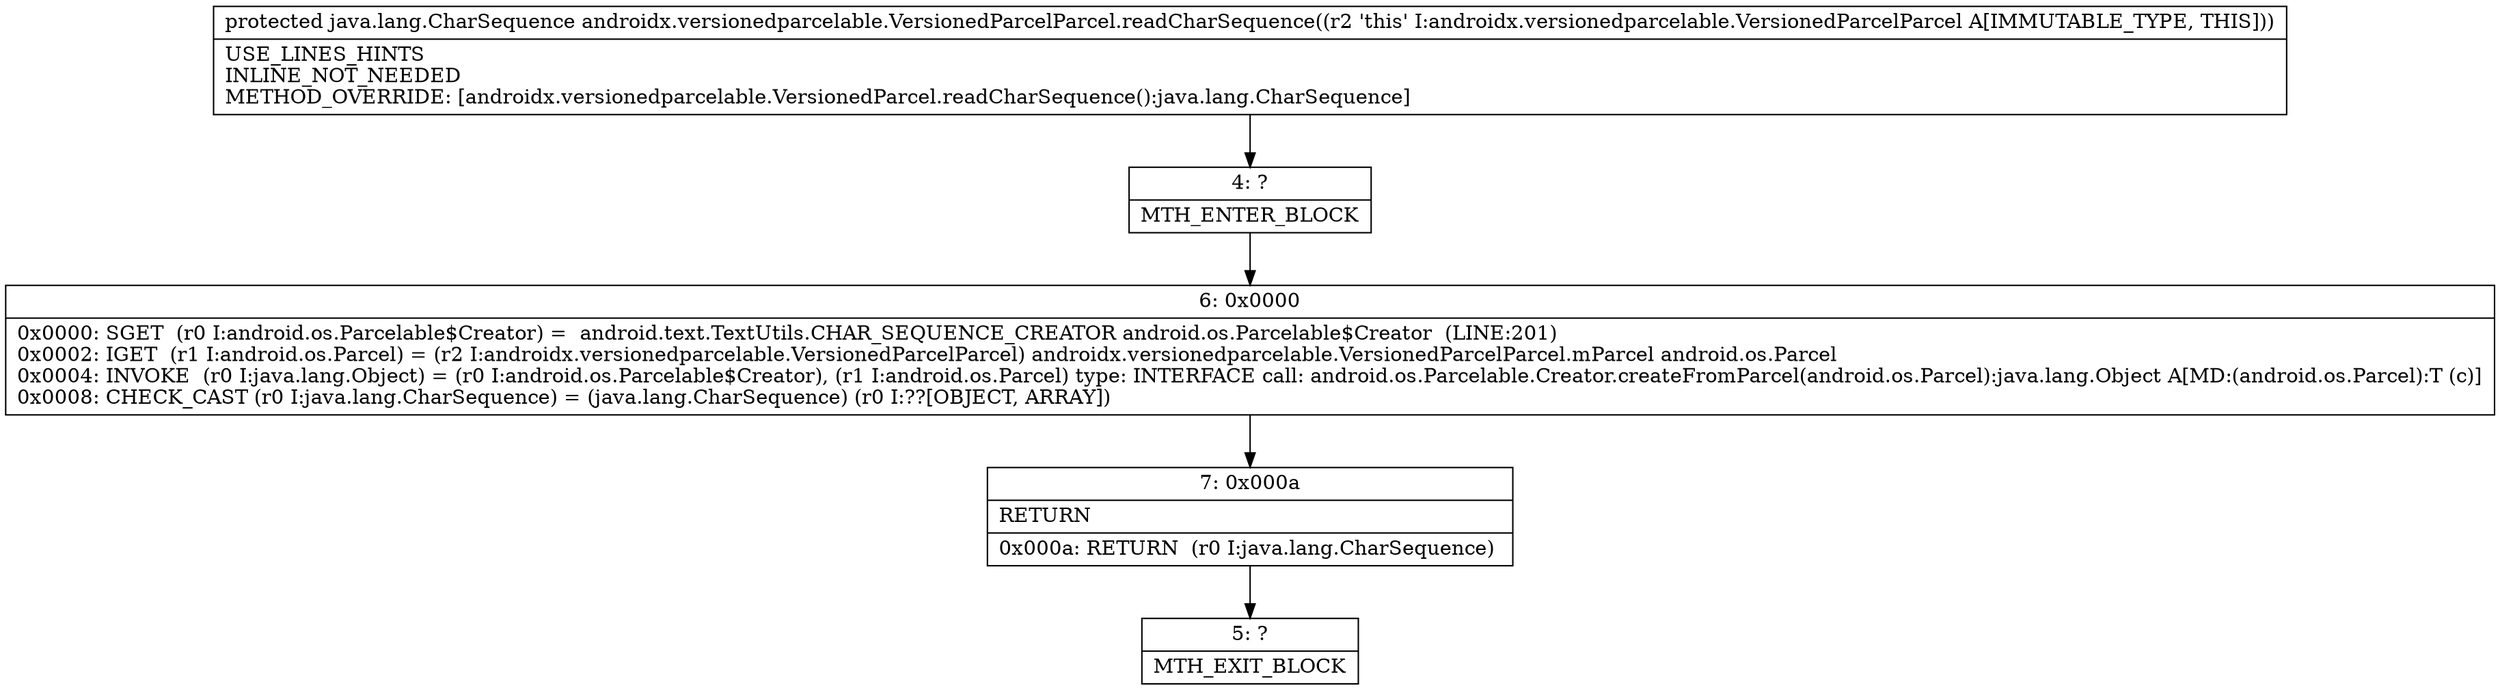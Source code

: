 digraph "CFG forandroidx.versionedparcelable.VersionedParcelParcel.readCharSequence()Ljava\/lang\/CharSequence;" {
Node_4 [shape=record,label="{4\:\ ?|MTH_ENTER_BLOCK\l}"];
Node_6 [shape=record,label="{6\:\ 0x0000|0x0000: SGET  (r0 I:android.os.Parcelable$Creator) =  android.text.TextUtils.CHAR_SEQUENCE_CREATOR android.os.Parcelable$Creator  (LINE:201)\l0x0002: IGET  (r1 I:android.os.Parcel) = (r2 I:androidx.versionedparcelable.VersionedParcelParcel) androidx.versionedparcelable.VersionedParcelParcel.mParcel android.os.Parcel \l0x0004: INVOKE  (r0 I:java.lang.Object) = (r0 I:android.os.Parcelable$Creator), (r1 I:android.os.Parcel) type: INTERFACE call: android.os.Parcelable.Creator.createFromParcel(android.os.Parcel):java.lang.Object A[MD:(android.os.Parcel):T (c)]\l0x0008: CHECK_CAST (r0 I:java.lang.CharSequence) = (java.lang.CharSequence) (r0 I:??[OBJECT, ARRAY]) \l}"];
Node_7 [shape=record,label="{7\:\ 0x000a|RETURN\l|0x000a: RETURN  (r0 I:java.lang.CharSequence) \l}"];
Node_5 [shape=record,label="{5\:\ ?|MTH_EXIT_BLOCK\l}"];
MethodNode[shape=record,label="{protected java.lang.CharSequence androidx.versionedparcelable.VersionedParcelParcel.readCharSequence((r2 'this' I:androidx.versionedparcelable.VersionedParcelParcel A[IMMUTABLE_TYPE, THIS]))  | USE_LINES_HINTS\lINLINE_NOT_NEEDED\lMETHOD_OVERRIDE: [androidx.versionedparcelable.VersionedParcel.readCharSequence():java.lang.CharSequence]\l}"];
MethodNode -> Node_4;Node_4 -> Node_6;
Node_6 -> Node_7;
Node_7 -> Node_5;
}

